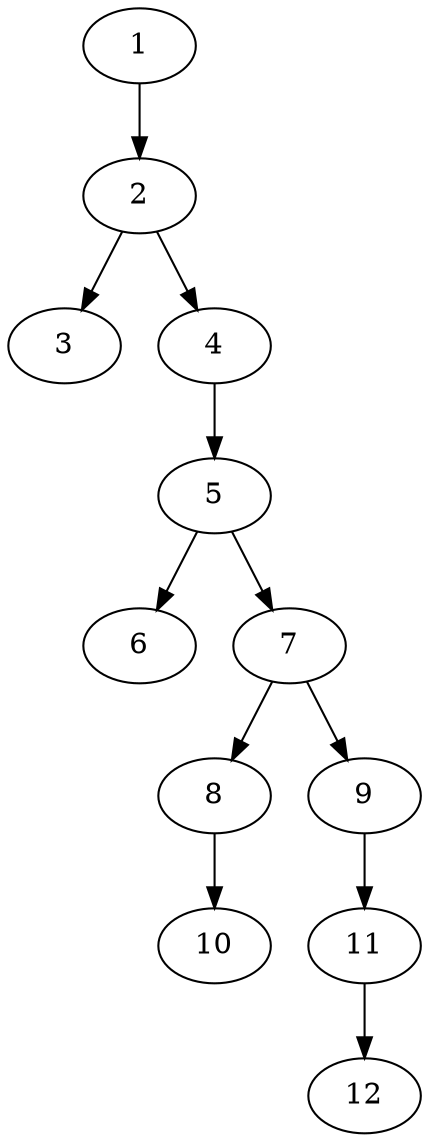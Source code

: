 // DAG (tier=1-easy, mode=compute, n=12, ccr=0.284, fat=0.385, density=0.346, regular=0.621, jump=0.092, mindata=262144, maxdata=2097152)
// DAG automatically generated by daggen at Sun Aug 24 16:33:32 2025
// /home/ermia/Project/Environments/daggen/bin/daggen --dot --ccr 0.284 --fat 0.385 --regular 0.621 --density 0.346 --jump 0.092 --mindata 262144 --maxdata 2097152 -n 12 
digraph G {
  1 [size="40311165798488048", alpha="0.13", expect_size="20155582899244024"]
  1 -> 2 [size ="27300020092928"]
  2 [size="15739198906714888", alpha="0.12", expect_size="7869599453357444"]
  2 -> 3 [size ="22287692595200"]
  2 -> 4 [size ="22287692595200"]
  3 [size="843054950562696", alpha="0.07", expect_size="421527475281348"]
  4 [size="128483122013746", alpha="0.15", expect_size="64241561006873"]
  4 -> 5 [size ="2880614432768"]
  5 [size="321126842997960", alpha="0.12", expect_size="160563421498980"]
  5 -> 6 [size ="6961881939968"]
  5 -> 7 [size ="6961881939968"]
  6 [size="212576806670255", alpha="0.13", expect_size="106288403335127"]
  7 [size="1051350717450682368", alpha="0.19", expect_size="525675358725341184"]
  7 -> 8 [size ="8271578529792"]
  7 -> 9 [size ="8271578529792"]
  8 [size="31987842678784000", alpha="0.18", expect_size="15993921339392000"]
  8 -> 10 [size ="806145228800"]
  9 [size="463943672983977984", alpha="0.01", expect_size="231971836491988992"]
  9 -> 11 [size ="4794391461888"]
  10 [size="142658353849869", alpha="0.20", expect_size="71329176924934"]
  11 [size="81845996304203776", alpha="0.06", expect_size="40922998152101888"]
  11 -> 12 [size ="1508070391808"]
  12 [size="3705498806787672", alpha="0.12", expect_size="1852749403393836"]
}